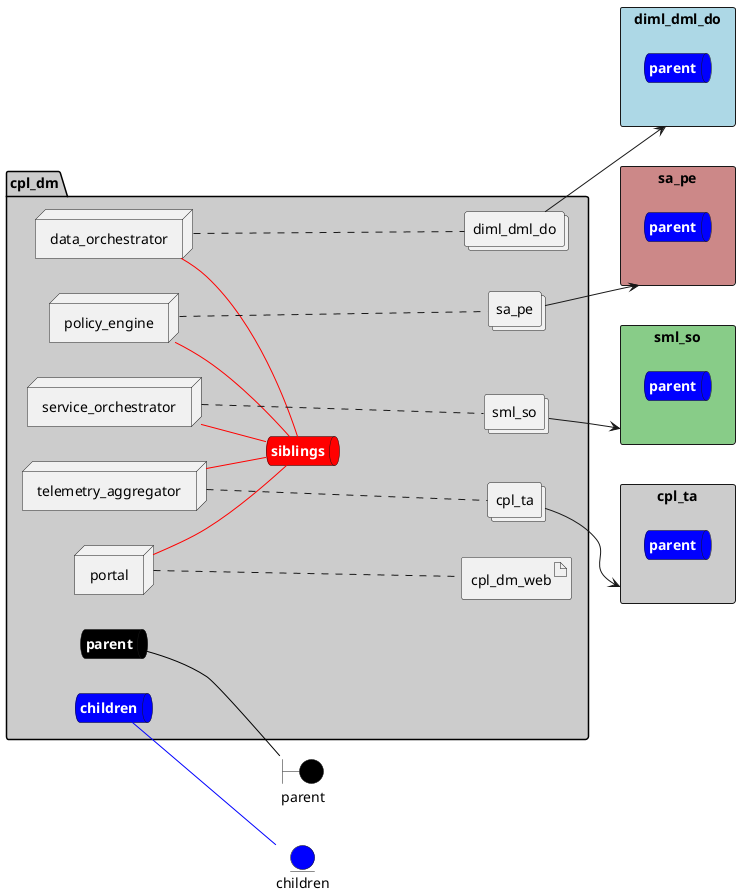 @startuml

left to right direction


boundary parent #black


entity children #blue

rectangle "diml_dml_do" as diml_dml_doStack #lightblue {
    queue diml_dml_doStacksnet #blue [
        <b><color:white>parent</color></b>
    ]
}
rectangle "sa_pe" as sa_peStack #cc8888 {
    queue sa_peStacksnet #blue [
        <b><color:white>parent</color></b>
    ]
}
rectangle "sml_so" as sml_soStack #88cc88 {
    queue sml_soStacksnet #blue [
        <b><color:white>parent</color></b>
    ]
}
rectangle "cpl_ta" as cpl_taStack #cccccc {
    queue cpl_taStacksnet #blue [
        <b><color:white>parent</color></b>
    ]
}



package "cpl_dm" #cccccc {
    queue parentnet #black [
            <b><color:white>parent</color></b>
    ]
    
    parentnet -[#black]- parent
    
    queue childrennet #blue [
            <b><color:white>children</color></b>
    ]
    
    childrennet -[#blue]- children
    
    queue siblingsnet #red [
            <b><color:white>siblings</color></b>
    ]
    

node "data_orchestrator" as data_orchestratorService
node "policy_engine" as policy_engineService
node "service_orchestrator" as service_orchestratorService
node "telemetry_aggregator" as telemetry_aggregatorService
node "portal" as portalService

        collections "diml_dml_do" as diml_dml_doimage
            collections "sa_pe" as sa_peimage
            collections "sml_so" as sml_soimage
            collections "cpl_ta" as cpl_taimage
    
        artifact "cpl_dm_web" as cpl_dm_webimage
    
}

data_orchestratorService -[#red]- siblingsnet

policy_engineService -[#red]- siblingsnet

service_orchestratorService -[#red]- siblingsnet

telemetry_aggregatorService -[#red]- siblingsnet

portalService -[#red]- siblingsnet
data_orchestratorService .... diml_dml_doimage
policy_engineService .... sa_peimage
service_orchestratorService .... sml_soimage
telemetry_aggregatorService .... cpl_taimage
portalService .... cpl_dm_webimage

diml_dml_doimage --> diml_dml_doStack
    
sa_peimage --> sa_peStack
    
sml_soimage --> sml_soStack
    
cpl_taimage --> cpl_taStack
    

@enduml
